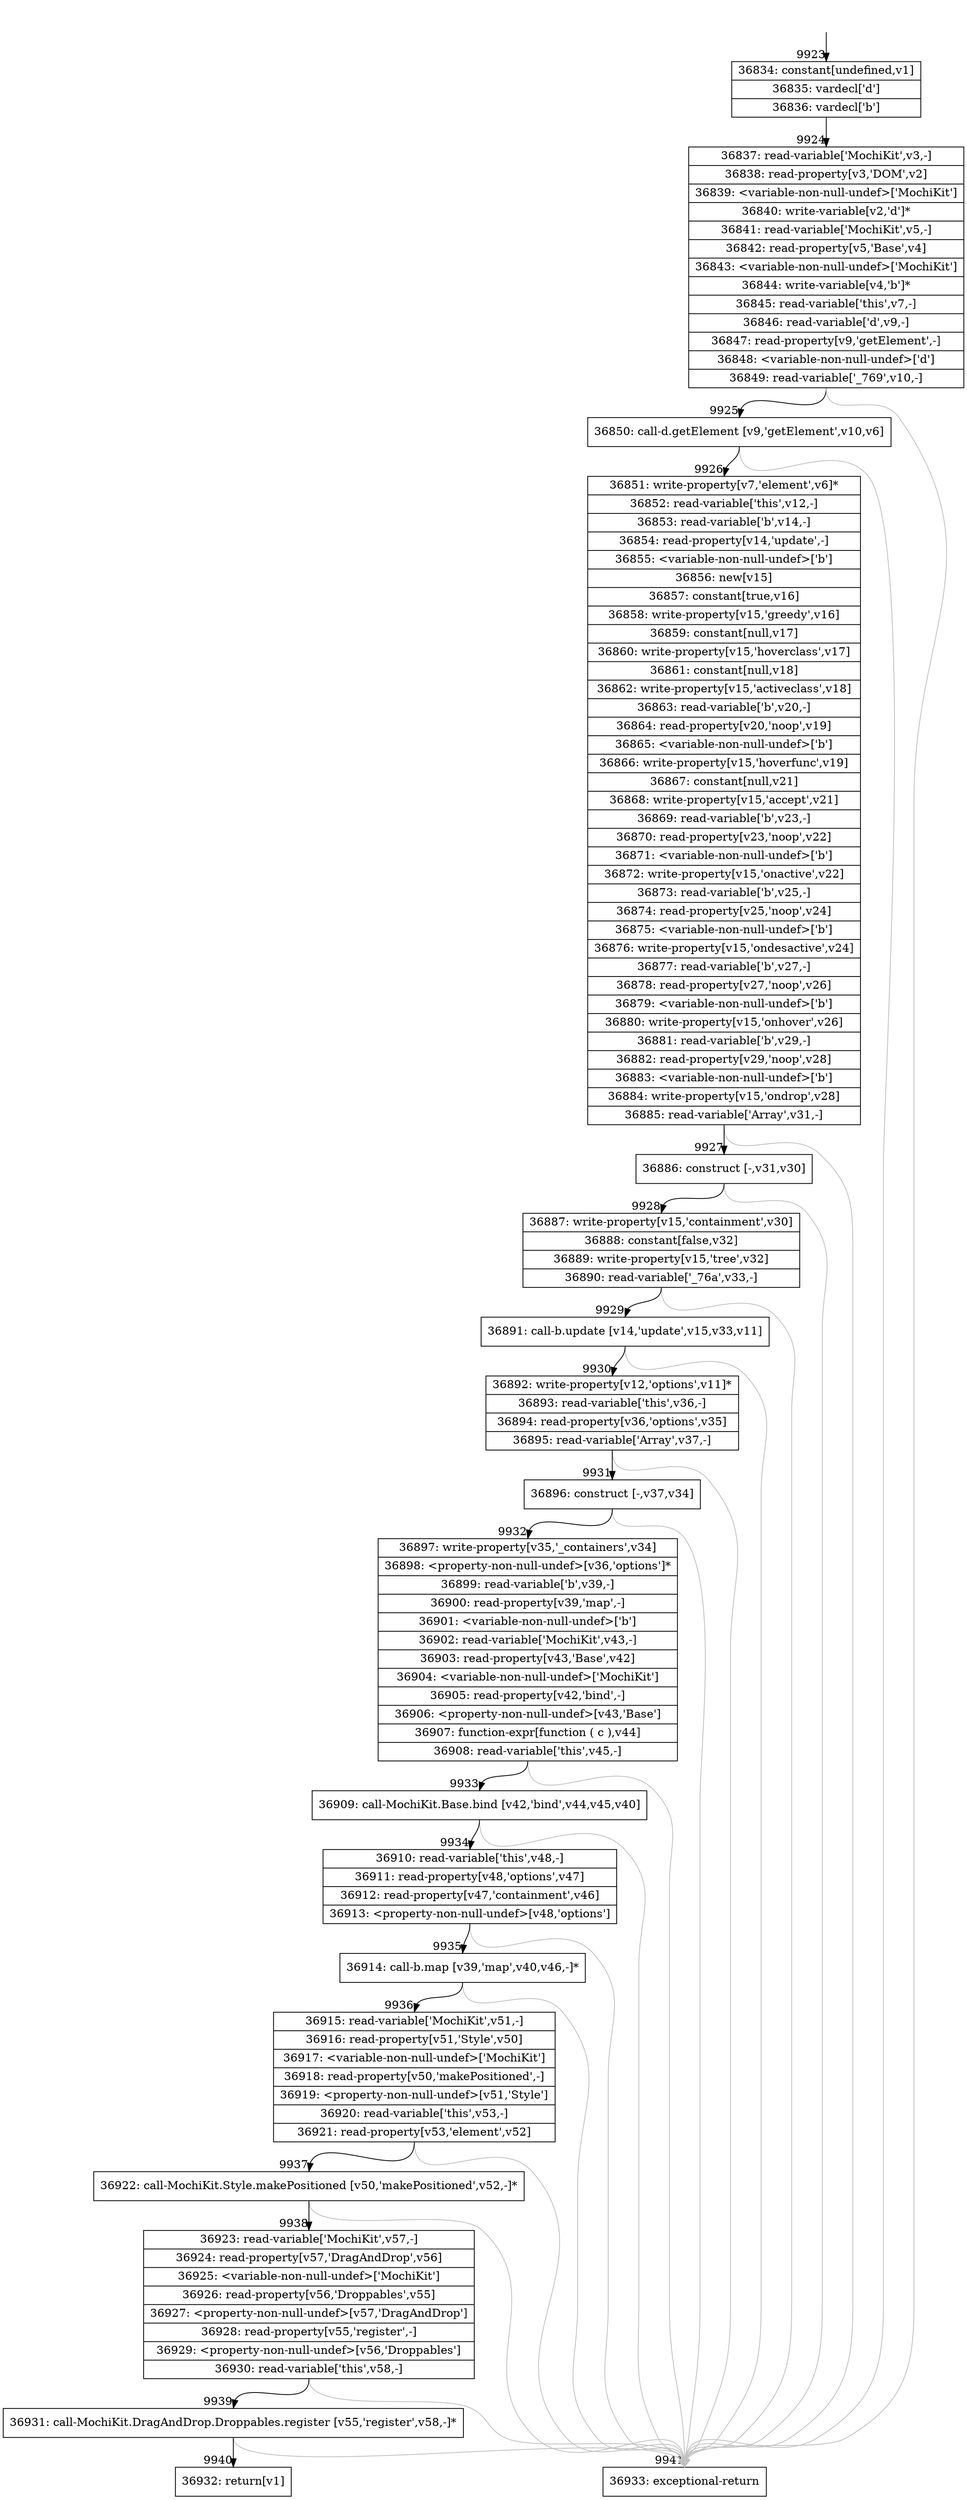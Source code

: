 digraph {
rankdir="TD"
BB_entry701[shape=none,label=""];
BB_entry701 -> BB9923 [tailport=s, headport=n, headlabel="    9923"]
BB9923 [shape=record label="{36834: constant[undefined,v1]|36835: vardecl['d']|36836: vardecl['b']}" ] 
BB9923 -> BB9924 [tailport=s, headport=n, headlabel="      9924"]
BB9924 [shape=record label="{36837: read-variable['MochiKit',v3,-]|36838: read-property[v3,'DOM',v2]|36839: \<variable-non-null-undef\>['MochiKit']|36840: write-variable[v2,'d']*|36841: read-variable['MochiKit',v5,-]|36842: read-property[v5,'Base',v4]|36843: \<variable-non-null-undef\>['MochiKit']|36844: write-variable[v4,'b']*|36845: read-variable['this',v7,-]|36846: read-variable['d',v9,-]|36847: read-property[v9,'getElement',-]|36848: \<variable-non-null-undef\>['d']|36849: read-variable['_769',v10,-]}" ] 
BB9924 -> BB9925 [tailport=s, headport=n, headlabel="      9925"]
BB9924 -> BB9941 [tailport=s, headport=n, color=gray, headlabel="      9941"]
BB9925 [shape=record label="{36850: call-d.getElement [v9,'getElement',v10,v6]}" ] 
BB9925 -> BB9926 [tailport=s, headport=n, headlabel="      9926"]
BB9925 -> BB9941 [tailport=s, headport=n, color=gray]
BB9926 [shape=record label="{36851: write-property[v7,'element',v6]*|36852: read-variable['this',v12,-]|36853: read-variable['b',v14,-]|36854: read-property[v14,'update',-]|36855: \<variable-non-null-undef\>['b']|36856: new[v15]|36857: constant[true,v16]|36858: write-property[v15,'greedy',v16]|36859: constant[null,v17]|36860: write-property[v15,'hoverclass',v17]|36861: constant[null,v18]|36862: write-property[v15,'activeclass',v18]|36863: read-variable['b',v20,-]|36864: read-property[v20,'noop',v19]|36865: \<variable-non-null-undef\>['b']|36866: write-property[v15,'hoverfunc',v19]|36867: constant[null,v21]|36868: write-property[v15,'accept',v21]|36869: read-variable['b',v23,-]|36870: read-property[v23,'noop',v22]|36871: \<variable-non-null-undef\>['b']|36872: write-property[v15,'onactive',v22]|36873: read-variable['b',v25,-]|36874: read-property[v25,'noop',v24]|36875: \<variable-non-null-undef\>['b']|36876: write-property[v15,'ondesactive',v24]|36877: read-variable['b',v27,-]|36878: read-property[v27,'noop',v26]|36879: \<variable-non-null-undef\>['b']|36880: write-property[v15,'onhover',v26]|36881: read-variable['b',v29,-]|36882: read-property[v29,'noop',v28]|36883: \<variable-non-null-undef\>['b']|36884: write-property[v15,'ondrop',v28]|36885: read-variable['Array',v31,-]}" ] 
BB9926 -> BB9927 [tailport=s, headport=n, headlabel="      9927"]
BB9926 -> BB9941 [tailport=s, headport=n, color=gray]
BB9927 [shape=record label="{36886: construct [-,v31,v30]}" ] 
BB9927 -> BB9928 [tailport=s, headport=n, headlabel="      9928"]
BB9927 -> BB9941 [tailport=s, headport=n, color=gray]
BB9928 [shape=record label="{36887: write-property[v15,'containment',v30]|36888: constant[false,v32]|36889: write-property[v15,'tree',v32]|36890: read-variable['_76a',v33,-]}" ] 
BB9928 -> BB9929 [tailport=s, headport=n, headlabel="      9929"]
BB9928 -> BB9941 [tailport=s, headport=n, color=gray]
BB9929 [shape=record label="{36891: call-b.update [v14,'update',v15,v33,v11]}" ] 
BB9929 -> BB9930 [tailport=s, headport=n, headlabel="      9930"]
BB9929 -> BB9941 [tailport=s, headport=n, color=gray]
BB9930 [shape=record label="{36892: write-property[v12,'options',v11]*|36893: read-variable['this',v36,-]|36894: read-property[v36,'options',v35]|36895: read-variable['Array',v37,-]}" ] 
BB9930 -> BB9931 [tailport=s, headport=n, headlabel="      9931"]
BB9930 -> BB9941 [tailport=s, headport=n, color=gray]
BB9931 [shape=record label="{36896: construct [-,v37,v34]}" ] 
BB9931 -> BB9932 [tailport=s, headport=n, headlabel="      9932"]
BB9931 -> BB9941 [tailport=s, headport=n, color=gray]
BB9932 [shape=record label="{36897: write-property[v35,'_containers',v34]|36898: \<property-non-null-undef\>[v36,'options']*|36899: read-variable['b',v39,-]|36900: read-property[v39,'map',-]|36901: \<variable-non-null-undef\>['b']|36902: read-variable['MochiKit',v43,-]|36903: read-property[v43,'Base',v42]|36904: \<variable-non-null-undef\>['MochiKit']|36905: read-property[v42,'bind',-]|36906: \<property-non-null-undef\>[v43,'Base']|36907: function-expr[function ( c ),v44]|36908: read-variable['this',v45,-]}" ] 
BB9932 -> BB9933 [tailport=s, headport=n, headlabel="      9933"]
BB9932 -> BB9941 [tailport=s, headport=n, color=gray]
BB9933 [shape=record label="{36909: call-MochiKit.Base.bind [v42,'bind',v44,v45,v40]}" ] 
BB9933 -> BB9934 [tailport=s, headport=n, headlabel="      9934"]
BB9933 -> BB9941 [tailport=s, headport=n, color=gray]
BB9934 [shape=record label="{36910: read-variable['this',v48,-]|36911: read-property[v48,'options',v47]|36912: read-property[v47,'containment',v46]|36913: \<property-non-null-undef\>[v48,'options']}" ] 
BB9934 -> BB9935 [tailport=s, headport=n, headlabel="      9935"]
BB9934 -> BB9941 [tailport=s, headport=n, color=gray]
BB9935 [shape=record label="{36914: call-b.map [v39,'map',v40,v46,-]*}" ] 
BB9935 -> BB9936 [tailport=s, headport=n, headlabel="      9936"]
BB9935 -> BB9941 [tailport=s, headport=n, color=gray]
BB9936 [shape=record label="{36915: read-variable['MochiKit',v51,-]|36916: read-property[v51,'Style',v50]|36917: \<variable-non-null-undef\>['MochiKit']|36918: read-property[v50,'makePositioned',-]|36919: \<property-non-null-undef\>[v51,'Style']|36920: read-variable['this',v53,-]|36921: read-property[v53,'element',v52]}" ] 
BB9936 -> BB9937 [tailport=s, headport=n, headlabel="      9937"]
BB9936 -> BB9941 [tailport=s, headport=n, color=gray]
BB9937 [shape=record label="{36922: call-MochiKit.Style.makePositioned [v50,'makePositioned',v52,-]*}" ] 
BB9937 -> BB9938 [tailport=s, headport=n, headlabel="      9938"]
BB9937 -> BB9941 [tailport=s, headport=n, color=gray]
BB9938 [shape=record label="{36923: read-variable['MochiKit',v57,-]|36924: read-property[v57,'DragAndDrop',v56]|36925: \<variable-non-null-undef\>['MochiKit']|36926: read-property[v56,'Droppables',v55]|36927: \<property-non-null-undef\>[v57,'DragAndDrop']|36928: read-property[v55,'register',-]|36929: \<property-non-null-undef\>[v56,'Droppables']|36930: read-variable['this',v58,-]}" ] 
BB9938 -> BB9939 [tailport=s, headport=n, headlabel="      9939"]
BB9938 -> BB9941 [tailport=s, headport=n, color=gray]
BB9939 [shape=record label="{36931: call-MochiKit.DragAndDrop.Droppables.register [v55,'register',v58,-]*}" ] 
BB9939 -> BB9940 [tailport=s, headport=n, headlabel="      9940"]
BB9939 -> BB9941 [tailport=s, headport=n, color=gray]
BB9940 [shape=record label="{36932: return[v1]}" ] 
BB9941 [shape=record label="{36933: exceptional-return}" ] 
//#$~ 6999
}
